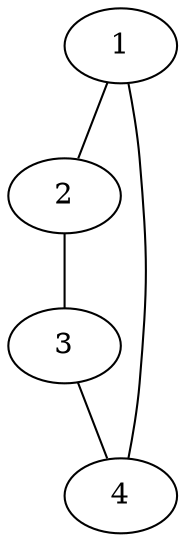 graph G {
1 [y=100, x=100, pos="100,100!"];
2 [y=200, x=100, pos="100,200!"];
3 [y=100, x=200, pos="200,100!"];
4 [y=200, x=200, pos="200,200!"];
1 -- 2  [key=0];
1 -- 4  [key=0];
2 -- 3  [key=0];
3 -- 4  [key=0];
}
